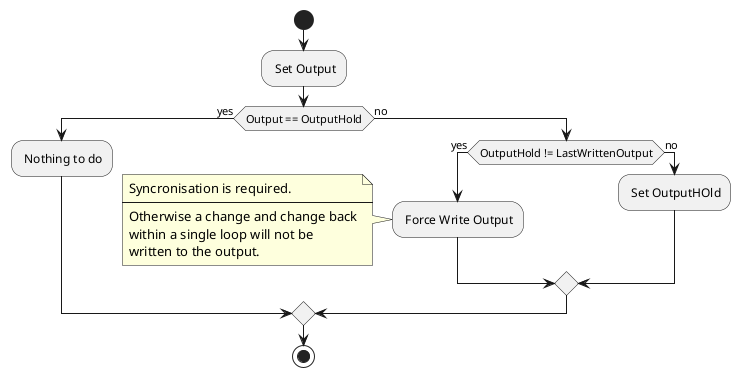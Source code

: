 @startuml

start
: Set Output;
if (Output == OutputHold) then (yes)
    : Nothing to do;

else (no)
    if (OutputHold != LastWrittenOutput) then  (yes)
        : Force Write Output;
        note left
          Syncronisation is required.
          ----
          Otherwise a change and change back
          within a single loop will not be 
          written to the output.
        end note
    else (no)
        : Set OutputHOld;
    endif
endif

stop

@enduml

